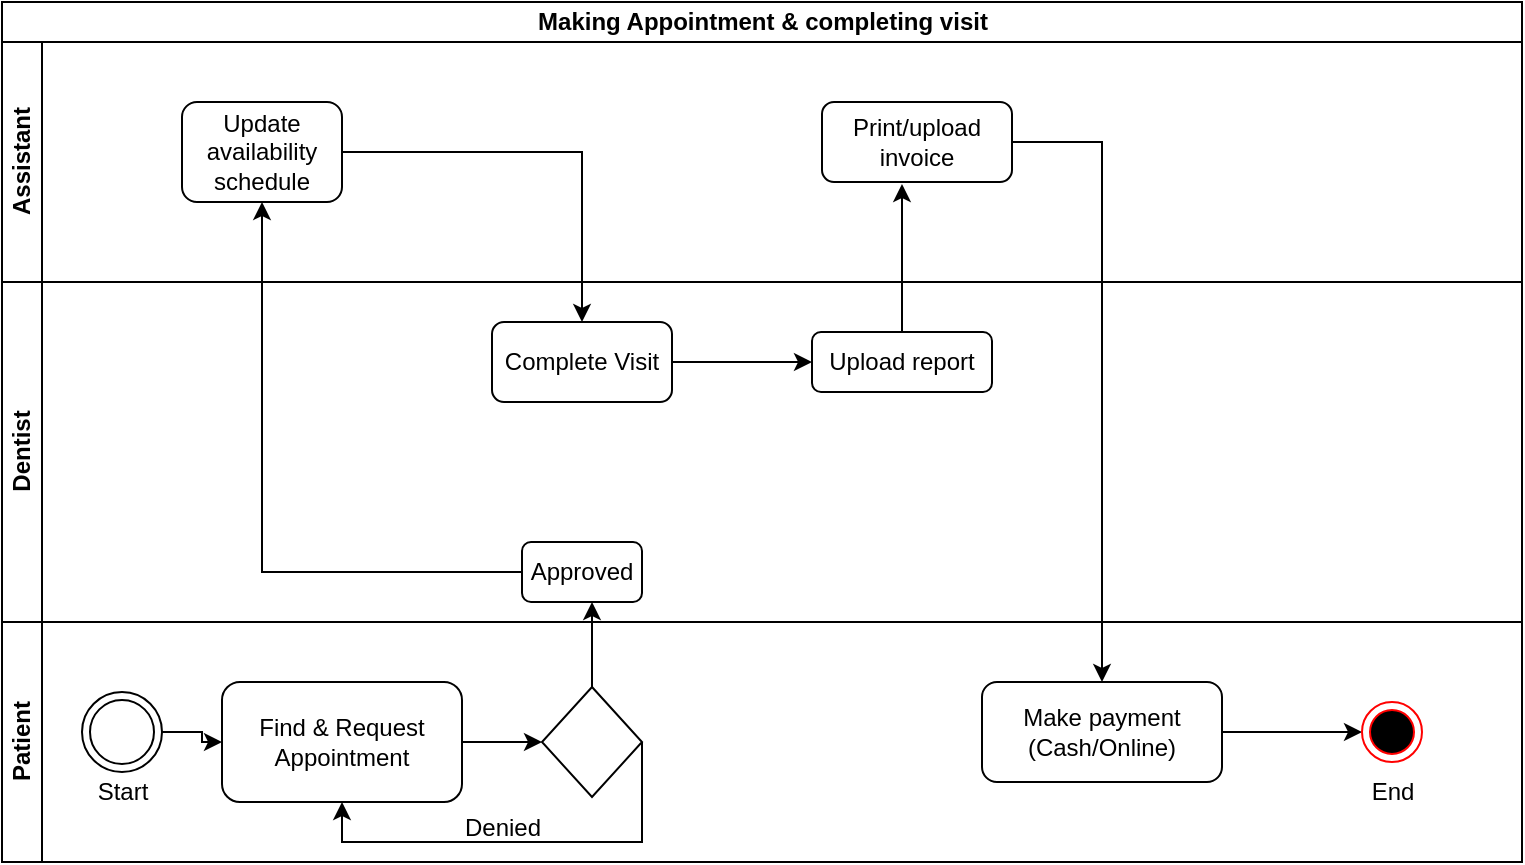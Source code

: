 <mxfile version="20.8.13" type="github">
  <diagram name="Page-1" id="uhssRLFX8s_NMl_LOtZR">
    <mxGraphModel dx="1434" dy="796" grid="1" gridSize="10" guides="1" tooltips="1" connect="1" arrows="1" fold="1" page="1" pageScale="1" pageWidth="850" pageHeight="1100" math="0" shadow="0">
      <root>
        <mxCell id="0" />
        <mxCell id="1" parent="0" />
        <mxCell id="5m5sfJ3qKURavMQY6dot-1" value="Making Appointment &amp;amp; completing visit" style="swimlane;childLayout=stackLayout;resizeParent=1;resizeParentMax=0;horizontal=1;startSize=20;horizontalStack=0;html=1;" vertex="1" parent="1">
          <mxGeometry x="40" y="60" width="760" height="430" as="geometry" />
        </mxCell>
        <mxCell id="5m5sfJ3qKURavMQY6dot-2" value="Assistant" style="swimlane;startSize=20;horizontal=0;html=1;" vertex="1" parent="5m5sfJ3qKURavMQY6dot-1">
          <mxGeometry y="20" width="760" height="120" as="geometry" />
        </mxCell>
        <mxCell id="5m5sfJ3qKURavMQY6dot-24" value="Print/upload invoice" style="rounded=1;whiteSpace=wrap;html=1;labelBorderColor=none;fontColor=default;" vertex="1" parent="5m5sfJ3qKURavMQY6dot-2">
          <mxGeometry x="410" y="30" width="95" height="40" as="geometry" />
        </mxCell>
        <mxCell id="5m5sfJ3qKURavMQY6dot-29" value="Update availability schedule" style="rounded=1;whiteSpace=wrap;html=1;labelBorderColor=none;fontColor=default;" vertex="1" parent="5m5sfJ3qKURavMQY6dot-2">
          <mxGeometry x="90" y="30" width="80" height="50" as="geometry" />
        </mxCell>
        <mxCell id="5m5sfJ3qKURavMQY6dot-3" value="Dentist" style="swimlane;startSize=20;horizontal=0;html=1;" vertex="1" parent="5m5sfJ3qKURavMQY6dot-1">
          <mxGeometry y="140" width="760" height="170" as="geometry" />
        </mxCell>
        <mxCell id="5m5sfJ3qKURavMQY6dot-35" style="edgeStyle=orthogonalEdgeStyle;rounded=0;orthogonalLoop=1;jettySize=auto;html=1;exitX=1;exitY=0.5;exitDx=0;exitDy=0;entryX=0;entryY=0.5;entryDx=0;entryDy=0;fontColor=default;" edge="1" parent="5m5sfJ3qKURavMQY6dot-3" source="5m5sfJ3qKURavMQY6dot-13" target="5m5sfJ3qKURavMQY6dot-21">
          <mxGeometry relative="1" as="geometry" />
        </mxCell>
        <mxCell id="5m5sfJ3qKURavMQY6dot-13" value="Complete Visit" style="rounded=1;whiteSpace=wrap;html=1;" vertex="1" parent="5m5sfJ3qKURavMQY6dot-3">
          <mxGeometry x="245" y="20" width="90" height="40" as="geometry" />
        </mxCell>
        <mxCell id="5m5sfJ3qKURavMQY6dot-21" value="Upload report" style="rounded=1;whiteSpace=wrap;html=1;labelBorderColor=none;fontColor=default;" vertex="1" parent="5m5sfJ3qKURavMQY6dot-3">
          <mxGeometry x="405" y="25" width="90" height="30" as="geometry" />
        </mxCell>
        <mxCell id="5m5sfJ3qKURavMQY6dot-31" value="Approved" style="rounded=1;whiteSpace=wrap;html=1;labelBorderColor=none;fontColor=default;" vertex="1" parent="5m5sfJ3qKURavMQY6dot-3">
          <mxGeometry x="260" y="130" width="60" height="30" as="geometry" />
        </mxCell>
        <mxCell id="5m5sfJ3qKURavMQY6dot-4" value="Patient" style="swimlane;startSize=20;horizontal=0;html=1;" vertex="1" parent="5m5sfJ3qKURavMQY6dot-1">
          <mxGeometry y="310" width="760" height="120" as="geometry" />
        </mxCell>
        <mxCell id="5m5sfJ3qKURavMQY6dot-8" value="" style="edgeStyle=orthogonalEdgeStyle;rounded=0;orthogonalLoop=1;jettySize=auto;html=1;" edge="1" parent="5m5sfJ3qKURavMQY6dot-4" source="5m5sfJ3qKURavMQY6dot-5" target="5m5sfJ3qKURavMQY6dot-6">
          <mxGeometry relative="1" as="geometry" />
        </mxCell>
        <mxCell id="5m5sfJ3qKURavMQY6dot-5" value="" style="ellipse;shape=doubleEllipse;html=1;dashed=0;whitespace=wrap;aspect=fixed;" vertex="1" parent="5m5sfJ3qKURavMQY6dot-4">
          <mxGeometry x="40" y="35" width="40" height="40" as="geometry" />
        </mxCell>
        <mxCell id="5m5sfJ3qKURavMQY6dot-11" value="" style="edgeStyle=orthogonalEdgeStyle;rounded=0;orthogonalLoop=1;jettySize=auto;html=1;" edge="1" parent="5m5sfJ3qKURavMQY6dot-4" source="5m5sfJ3qKURavMQY6dot-6" target="5m5sfJ3qKURavMQY6dot-10">
          <mxGeometry relative="1" as="geometry" />
        </mxCell>
        <mxCell id="5m5sfJ3qKURavMQY6dot-6" value="Find &amp;amp; Request Appointment" style="rounded=1;whiteSpace=wrap;html=1;" vertex="1" parent="5m5sfJ3qKURavMQY6dot-4">
          <mxGeometry x="110" y="30" width="120" height="60" as="geometry" />
        </mxCell>
        <mxCell id="5m5sfJ3qKURavMQY6dot-10" value="" style="rhombus;whiteSpace=wrap;html=1;" vertex="1" parent="5m5sfJ3qKURavMQY6dot-4">
          <mxGeometry x="270" y="32.5" width="50" height="55" as="geometry" />
        </mxCell>
        <mxCell id="5m5sfJ3qKURavMQY6dot-19" value="" style="endArrow=classic;html=1;rounded=0;fontColor=default;exitX=1;exitY=0.5;exitDx=0;exitDy=0;entryX=0.5;entryY=1;entryDx=0;entryDy=0;" edge="1" parent="5m5sfJ3qKURavMQY6dot-4" source="5m5sfJ3qKURavMQY6dot-10" target="5m5sfJ3qKURavMQY6dot-6">
          <mxGeometry width="50" height="50" relative="1" as="geometry">
            <mxPoint x="340" y="60" as="sourcePoint" />
            <mxPoint x="170" y="100" as="targetPoint" />
            <Array as="points">
              <mxPoint x="320" y="90" />
              <mxPoint x="320" y="110" />
              <mxPoint x="170" y="110" />
            </Array>
          </mxGeometry>
        </mxCell>
        <mxCell id="5m5sfJ3qKURavMQY6dot-20" value="Denied" style="text;html=1;align=center;verticalAlign=middle;resizable=0;points=[];autosize=1;strokeColor=none;fillColor=none;fontColor=default;" vertex="1" parent="5m5sfJ3qKURavMQY6dot-4">
          <mxGeometry x="220" y="87.5" width="60" height="30" as="geometry" />
        </mxCell>
        <mxCell id="5m5sfJ3qKURavMQY6dot-38" style="edgeStyle=orthogonalEdgeStyle;rounded=0;orthogonalLoop=1;jettySize=auto;html=1;entryX=0;entryY=0.5;entryDx=0;entryDy=0;fontColor=default;" edge="1" parent="5m5sfJ3qKURavMQY6dot-4" source="5m5sfJ3qKURavMQY6dot-27" target="5m5sfJ3qKURavMQY6dot-37">
          <mxGeometry relative="1" as="geometry" />
        </mxCell>
        <mxCell id="5m5sfJ3qKURavMQY6dot-27" value="Make payment&lt;br&gt;(Cash/Online)" style="rounded=1;whiteSpace=wrap;html=1;labelBorderColor=none;fontColor=default;" vertex="1" parent="5m5sfJ3qKURavMQY6dot-4">
          <mxGeometry x="490" y="30" width="120" height="50" as="geometry" />
        </mxCell>
        <mxCell id="5m5sfJ3qKURavMQY6dot-37" value="" style="ellipse;html=1;shape=endState;fillColor=#000000;strokeColor=#ff0000;labelBorderColor=none;fontColor=default;" vertex="1" parent="5m5sfJ3qKURavMQY6dot-4">
          <mxGeometry x="680" y="40" width="30" height="30" as="geometry" />
        </mxCell>
        <mxCell id="5m5sfJ3qKURavMQY6dot-39" value="End" style="text;html=1;align=center;verticalAlign=middle;resizable=0;points=[];autosize=1;strokeColor=none;fillColor=none;fontColor=default;" vertex="1" parent="5m5sfJ3qKURavMQY6dot-4">
          <mxGeometry x="675" y="70" width="40" height="30" as="geometry" />
        </mxCell>
        <mxCell id="5m5sfJ3qKURavMQY6dot-40" value="Start" style="text;html=1;align=center;verticalAlign=middle;resizable=0;points=[];autosize=1;strokeColor=none;fillColor=none;fontColor=default;" vertex="1" parent="5m5sfJ3qKURavMQY6dot-4">
          <mxGeometry x="35" y="70" width="50" height="30" as="geometry" />
        </mxCell>
        <mxCell id="5m5sfJ3qKURavMQY6dot-28" style="edgeStyle=orthogonalEdgeStyle;rounded=0;orthogonalLoop=1;jettySize=auto;html=1;exitX=1;exitY=0.5;exitDx=0;exitDy=0;entryX=0.5;entryY=0;entryDx=0;entryDy=0;fontColor=default;" edge="1" parent="5m5sfJ3qKURavMQY6dot-1" source="5m5sfJ3qKURavMQY6dot-24" target="5m5sfJ3qKURavMQY6dot-27">
          <mxGeometry relative="1" as="geometry" />
        </mxCell>
        <mxCell id="5m5sfJ3qKURavMQY6dot-30" style="edgeStyle=orthogonalEdgeStyle;rounded=0;orthogonalLoop=1;jettySize=auto;html=1;exitX=0.5;exitY=0;exitDx=0;exitDy=0;entryX=0.5;entryY=1;entryDx=0;entryDy=0;entryPerimeter=0;fontColor=default;" edge="1" parent="5m5sfJ3qKURavMQY6dot-1" source="5m5sfJ3qKURavMQY6dot-10">
          <mxGeometry relative="1" as="geometry">
            <mxPoint x="295" y="300" as="targetPoint" />
          </mxGeometry>
        </mxCell>
        <mxCell id="5m5sfJ3qKURavMQY6dot-32" style="edgeStyle=orthogonalEdgeStyle;rounded=0;orthogonalLoop=1;jettySize=auto;html=1;entryX=0.5;entryY=1;entryDx=0;entryDy=0;fontColor=default;" edge="1" parent="5m5sfJ3qKURavMQY6dot-1" source="5m5sfJ3qKURavMQY6dot-31" target="5m5sfJ3qKURavMQY6dot-29">
          <mxGeometry relative="1" as="geometry" />
        </mxCell>
        <mxCell id="5m5sfJ3qKURavMQY6dot-34" style="edgeStyle=orthogonalEdgeStyle;rounded=0;orthogonalLoop=1;jettySize=auto;html=1;exitX=1;exitY=0.5;exitDx=0;exitDy=0;entryX=0.5;entryY=0;entryDx=0;entryDy=0;fontColor=default;" edge="1" parent="5m5sfJ3qKURavMQY6dot-1" source="5m5sfJ3qKURavMQY6dot-29" target="5m5sfJ3qKURavMQY6dot-13">
          <mxGeometry relative="1" as="geometry" />
        </mxCell>
        <mxCell id="5m5sfJ3qKURavMQY6dot-36" style="edgeStyle=orthogonalEdgeStyle;rounded=0;orthogonalLoop=1;jettySize=auto;html=1;entryX=0.421;entryY=1.025;entryDx=0;entryDy=0;entryPerimeter=0;fontColor=default;" edge="1" parent="5m5sfJ3qKURavMQY6dot-1" source="5m5sfJ3qKURavMQY6dot-21" target="5m5sfJ3qKURavMQY6dot-24">
          <mxGeometry relative="1" as="geometry" />
        </mxCell>
      </root>
    </mxGraphModel>
  </diagram>
</mxfile>
